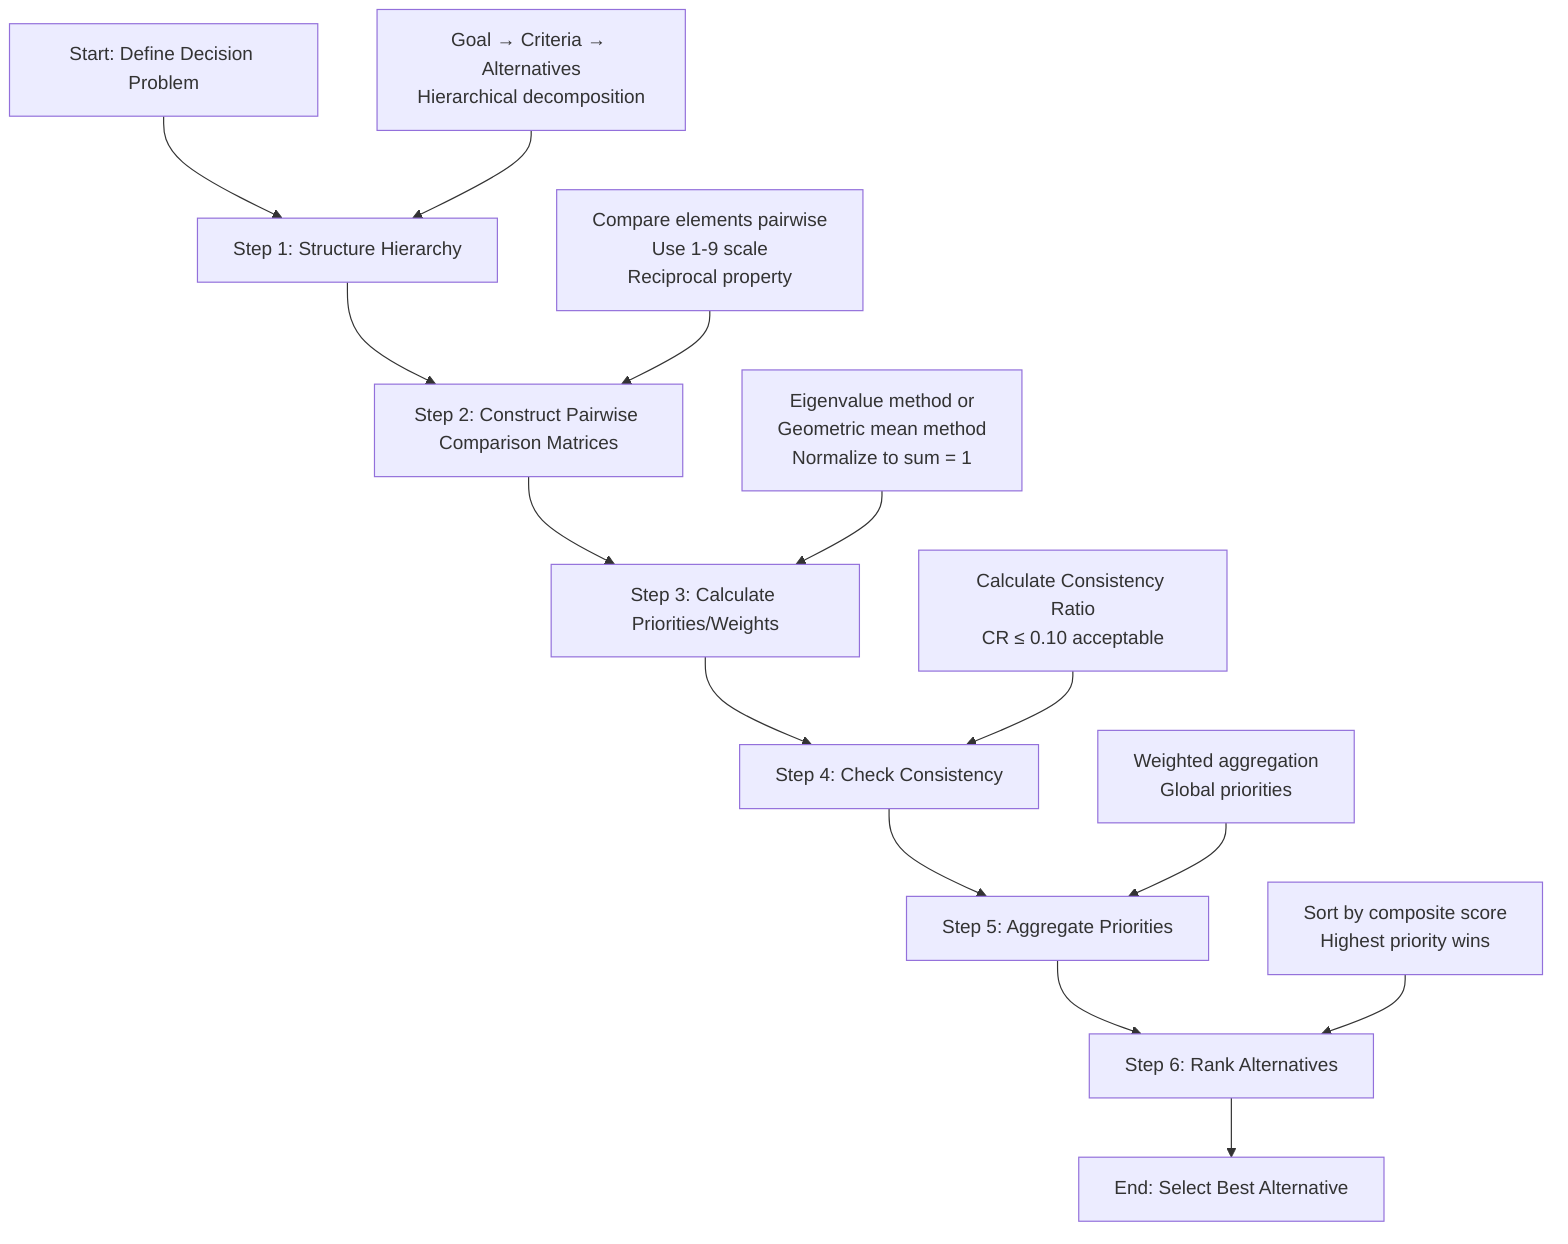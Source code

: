 flowchart TD
    A[Start: Define Decision Problem] --> B[Step 1: Structure Hierarchy]
    B --> C[Step 2: Construct Pairwise Comparison Matrices]
    C --> D[Step 3: Calculate Priorities/Weights]
    D --> E[Step 4: Check Consistency]
    E --> F[Step 5: Aggregate Priorities]
    F --> G[Step 6: Rank Alternatives]
    G --> H[End: Select Best Alternative]

    B1[Goal → Criteria → Alternatives<br/>Hierarchical decomposition] --> B
    C1[Compare elements pairwise<br/>Use 1-9 scale<br/>Reciprocal property] --> C
    D1[Eigenvalue method or<br/>Geometric mean method<br/>Normalize to sum = 1] --> D
    E1[Calculate Consistency Ratio<br/>CR ≤ 0.10 acceptable] --> E
    F1[Weighted aggregation<br/>Global priorities] --> F
    G1[Sort by composite score<br/>Highest priority wins] --> G
